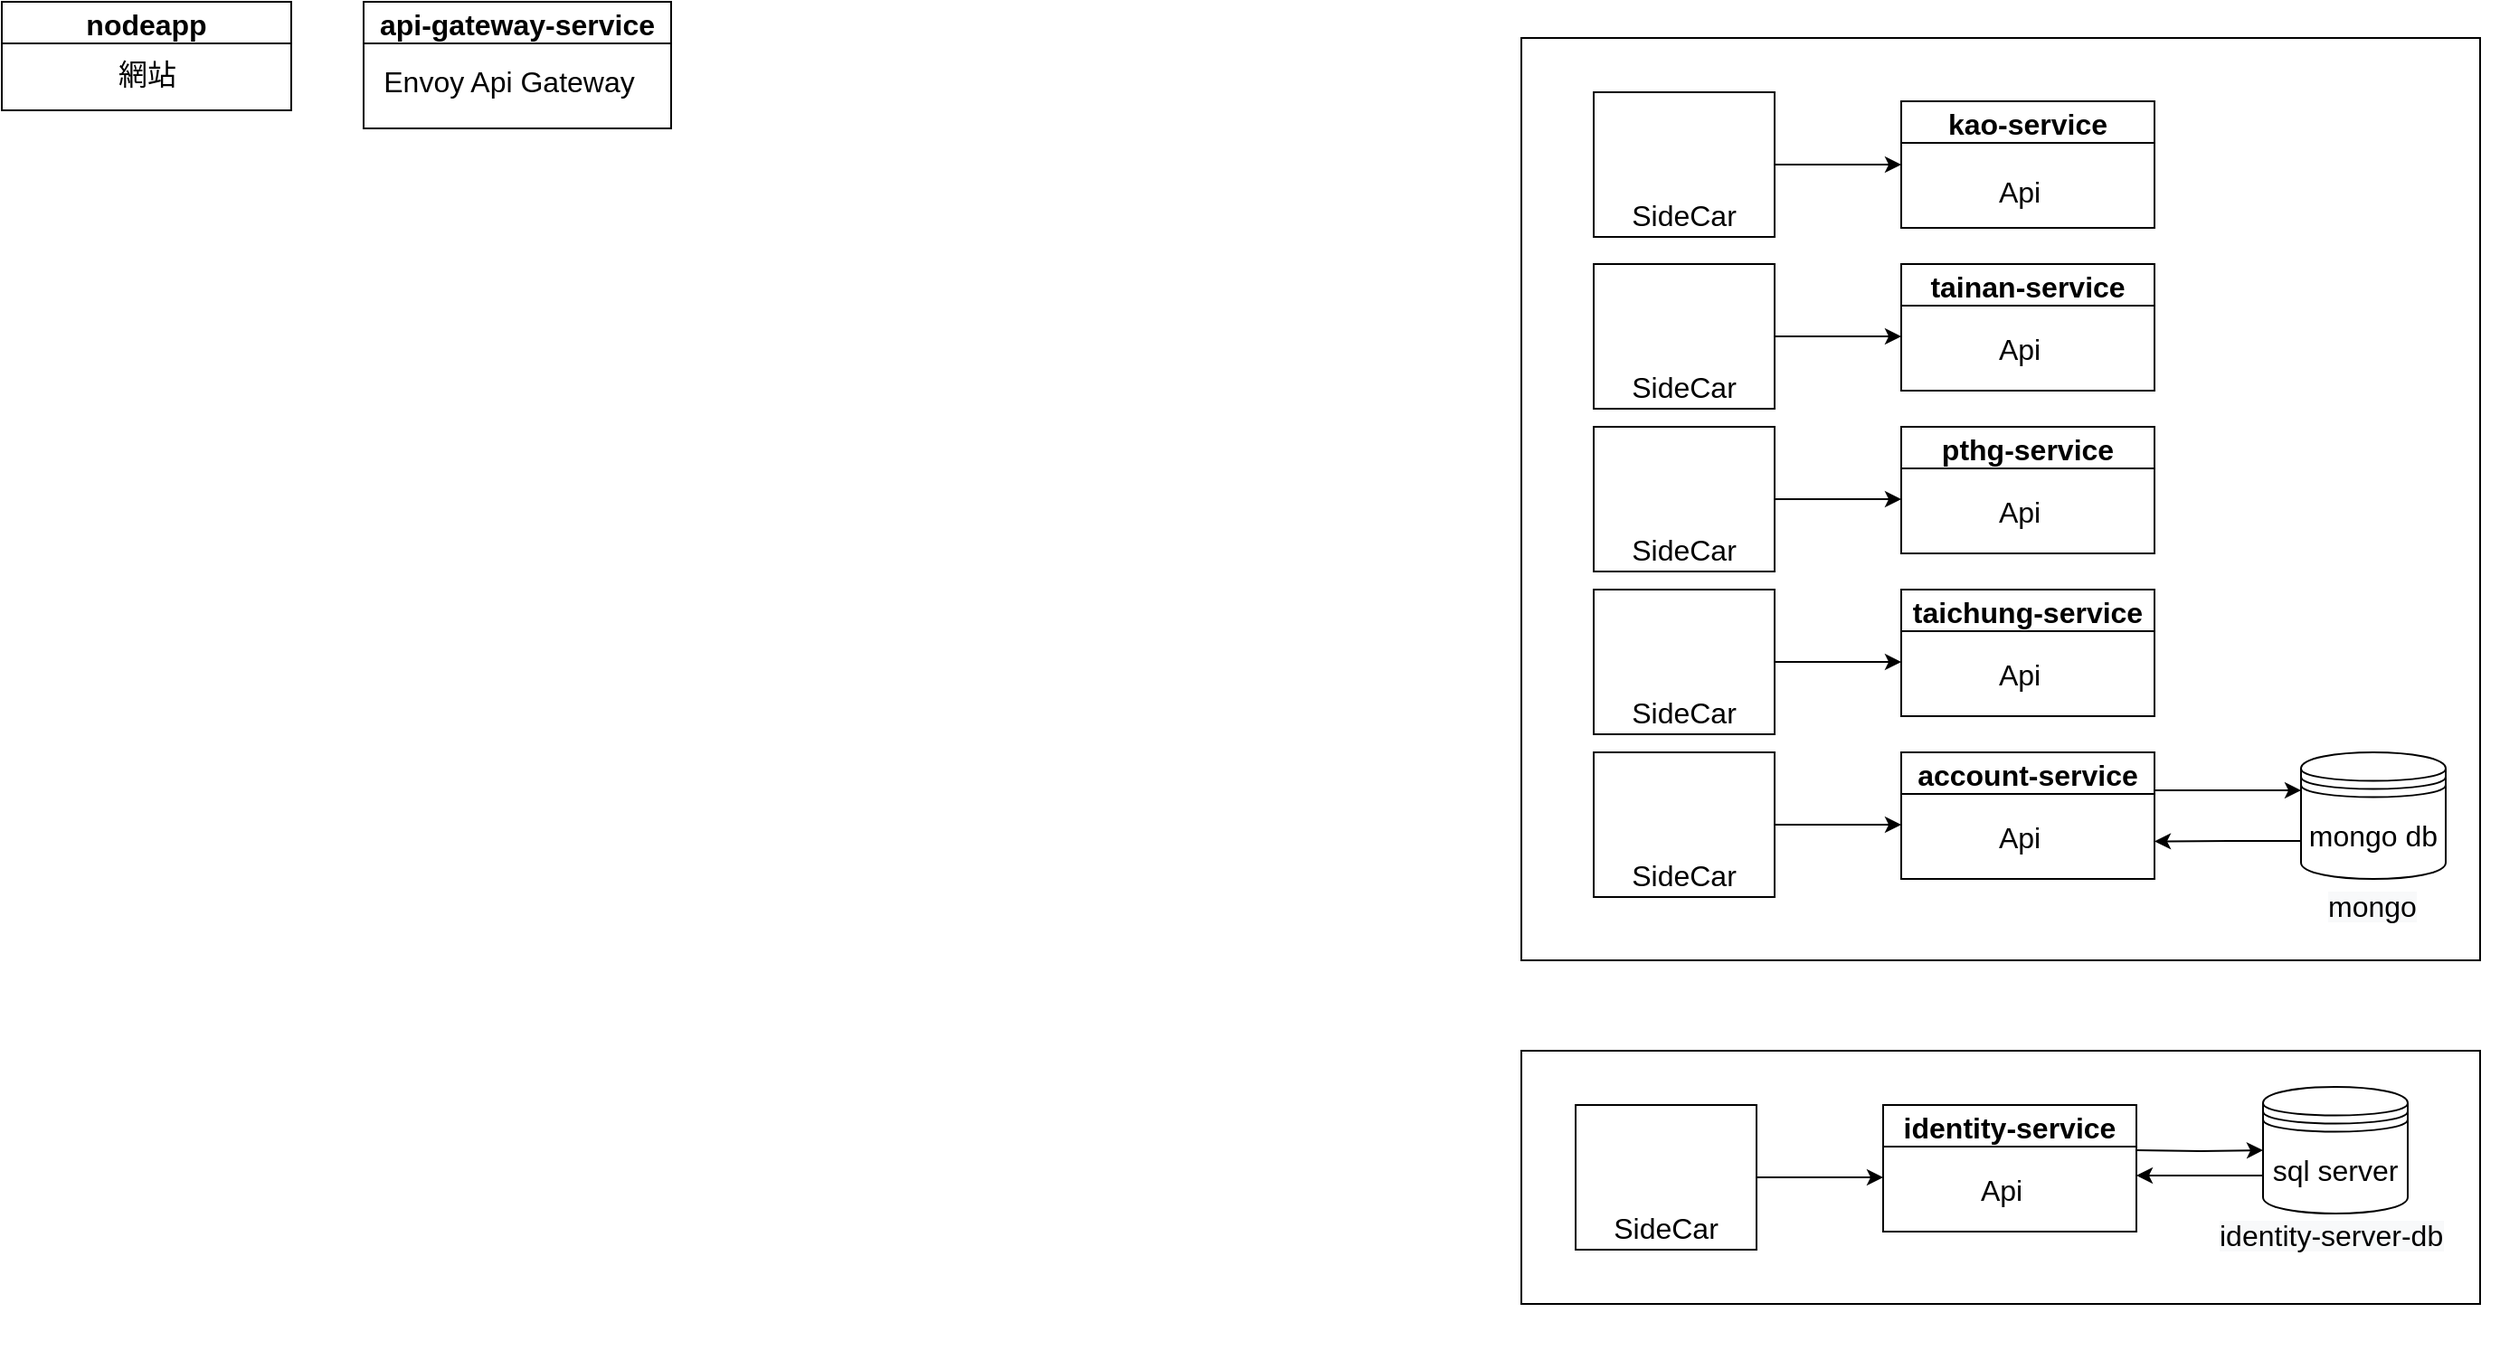 <mxfile version="14.6.0" type="github">
  <diagram id="8w8wabQFdg4WhhDFVWYx" name="Page-1">
    <mxGraphModel dx="1673" dy="831" grid="1" gridSize="10" guides="1" tooltips="1" connect="1" arrows="1" fold="1" page="1" pageScale="1" pageWidth="827" pageHeight="1169" math="0" shadow="0">
      <root>
        <mxCell id="0" />
        <mxCell id="1" parent="0" />
        <mxCell id="OhrNE6VcvfpsGNgGxQ-j-2" value="nodeapp" style="swimlane;fontSize=16;" vertex="1" parent="1">
          <mxGeometry x="10" y="10" width="160" height="60" as="geometry" />
        </mxCell>
        <mxCell id="OhrNE6VcvfpsGNgGxQ-j-3" value="網站" style="text;html=1;align=center;verticalAlign=middle;resizable=0;points=[];autosize=1;strokeColor=none;fontSize=16;" vertex="1" parent="OhrNE6VcvfpsGNgGxQ-j-2">
          <mxGeometry x="55" y="30" width="50" height="20" as="geometry" />
        </mxCell>
        <mxCell id="OhrNE6VcvfpsGNgGxQ-j-10" value="api-gateway-service" style="swimlane;fontSize=16;" vertex="1" parent="1">
          <mxGeometry x="210" y="10" width="170" height="70" as="geometry" />
        </mxCell>
        <mxCell id="OhrNE6VcvfpsGNgGxQ-j-11" value="Envoy Api Gateway" style="text;html=1;align=center;verticalAlign=middle;resizable=0;points=[];autosize=1;strokeColor=none;fontSize=16;" vertex="1" parent="OhrNE6VcvfpsGNgGxQ-j-10">
          <mxGeometry x="5" y="34" width="150" height="20" as="geometry" />
        </mxCell>
        <mxCell id="OhrNE6VcvfpsGNgGxQ-j-68" value="" style="group" vertex="1" connectable="0" parent="1">
          <mxGeometry x="850" y="30" width="530" height="510" as="geometry" />
        </mxCell>
        <UserObject label="" treeRoot="1" id="OhrNE6VcvfpsGNgGxQ-j-64">
          <mxCell style="whiteSpace=wrap;html=1;align=center;treeFolding=1;treeMoving=1;newEdgeStyle={&quot;edgeStyle&quot;:&quot;elbowEdgeStyle&quot;,&quot;startArrow&quot;:&quot;none&quot;,&quot;endArrow&quot;:&quot;none&quot;};fontSize=16;" vertex="1" parent="OhrNE6VcvfpsGNgGxQ-j-68">
            <mxGeometry width="530" height="510" as="geometry" />
          </mxCell>
        </UserObject>
        <mxCell id="OhrNE6VcvfpsGNgGxQ-j-65" value="" style="group" vertex="1" connectable="0" parent="OhrNE6VcvfpsGNgGxQ-j-68">
          <mxGeometry x="40" y="30" width="310" height="445" as="geometry" />
        </mxCell>
        <mxCell id="OhrNE6VcvfpsGNgGxQ-j-8" value="" style="group" vertex="1" connectable="0" parent="OhrNE6VcvfpsGNgGxQ-j-65">
          <mxGeometry width="100" height="80" as="geometry" />
        </mxCell>
        <mxCell id="OhrNE6VcvfpsGNgGxQ-j-6" value="&lt;br style=&quot;font-size: 16px&quot;&gt;SideCar" style="rounded=0;whiteSpace=wrap;html=1;verticalAlign=bottom;fontSize=16;" vertex="1" parent="OhrNE6VcvfpsGNgGxQ-j-8">
          <mxGeometry width="100" height="80" as="geometry" />
        </mxCell>
        <mxCell id="OhrNE6VcvfpsGNgGxQ-j-7" value="" style="shape=image;verticalLabelPosition=bottom;labelBackgroundColor=#ffffff;verticalAlign=top;aspect=fixed;imageAspect=0;image=https://dapr.io/images/dapr.svg;fontSize=16;" vertex="1" parent="OhrNE6VcvfpsGNgGxQ-j-8">
          <mxGeometry x="18" y="7" width="63.89" height="47" as="geometry" />
        </mxCell>
        <mxCell id="OhrNE6VcvfpsGNgGxQ-j-12" value="kao-service" style="swimlane;fontSize=16;" vertex="1" parent="OhrNE6VcvfpsGNgGxQ-j-65">
          <mxGeometry x="170" y="5" width="140" height="70" as="geometry" />
        </mxCell>
        <mxCell id="OhrNE6VcvfpsGNgGxQ-j-13" value="Api" style="text;html=1;align=center;verticalAlign=middle;resizable=0;points=[];autosize=1;strokeColor=none;fontSize=16;" vertex="1" parent="OhrNE6VcvfpsGNgGxQ-j-12">
          <mxGeometry x="45" y="40" width="40" height="20" as="geometry" />
        </mxCell>
        <mxCell id="OhrNE6VcvfpsGNgGxQ-j-14" value="tainan-service" style="swimlane;fontSize=16;" vertex="1" parent="OhrNE6VcvfpsGNgGxQ-j-65">
          <mxGeometry x="170" y="95" width="140" height="70" as="geometry" />
        </mxCell>
        <mxCell id="OhrNE6VcvfpsGNgGxQ-j-15" value="Api" style="text;html=1;align=center;verticalAlign=middle;resizable=0;points=[];autosize=1;strokeColor=none;fontSize=16;" vertex="1" parent="OhrNE6VcvfpsGNgGxQ-j-14">
          <mxGeometry x="45" y="37" width="40" height="20" as="geometry" />
        </mxCell>
        <mxCell id="OhrNE6VcvfpsGNgGxQ-j-16" value="taichung-service" style="swimlane;fontSize=16;" vertex="1" parent="OhrNE6VcvfpsGNgGxQ-j-65">
          <mxGeometry x="170" y="275" width="140" height="70" as="geometry" />
        </mxCell>
        <mxCell id="OhrNE6VcvfpsGNgGxQ-j-17" value="Api" style="text;html=1;align=center;verticalAlign=middle;resizable=0;points=[];autosize=1;strokeColor=none;fontSize=16;" vertex="1" parent="OhrNE6VcvfpsGNgGxQ-j-16">
          <mxGeometry x="45" y="37" width="40" height="20" as="geometry" />
        </mxCell>
        <mxCell id="OhrNE6VcvfpsGNgGxQ-j-20" value="pthg-service" style="swimlane;fontSize=16;" vertex="1" parent="OhrNE6VcvfpsGNgGxQ-j-65">
          <mxGeometry x="170" y="185" width="140" height="70" as="geometry" />
        </mxCell>
        <mxCell id="OhrNE6VcvfpsGNgGxQ-j-21" value="Api" style="text;html=1;align=center;verticalAlign=middle;resizable=0;points=[];autosize=1;strokeColor=none;fontSize=16;" vertex="1" parent="OhrNE6VcvfpsGNgGxQ-j-20">
          <mxGeometry x="45" y="37" width="40" height="20" as="geometry" />
        </mxCell>
        <mxCell id="OhrNE6VcvfpsGNgGxQ-j-22" value="account-service" style="swimlane;fontSize=16;" vertex="1" parent="OhrNE6VcvfpsGNgGxQ-j-65">
          <mxGeometry x="170" y="365" width="140" height="70" as="geometry" />
        </mxCell>
        <mxCell id="OhrNE6VcvfpsGNgGxQ-j-23" value="Api" style="text;html=1;align=center;verticalAlign=middle;resizable=0;points=[];autosize=1;strokeColor=none;fontSize=16;" vertex="1" parent="OhrNE6VcvfpsGNgGxQ-j-22">
          <mxGeometry x="45" y="37" width="40" height="20" as="geometry" />
        </mxCell>
        <mxCell id="OhrNE6VcvfpsGNgGxQ-j-24" style="edgeStyle=orthogonalEdgeStyle;rounded=0;orthogonalLoop=1;jettySize=auto;html=1;exitX=1;exitY=0.5;exitDx=0;exitDy=0;entryX=0;entryY=0.5;entryDx=0;entryDy=0;fontSize=16;" edge="1" parent="OhrNE6VcvfpsGNgGxQ-j-65" source="OhrNE6VcvfpsGNgGxQ-j-6" target="OhrNE6VcvfpsGNgGxQ-j-12">
          <mxGeometry relative="1" as="geometry" />
        </mxCell>
        <mxCell id="OhrNE6VcvfpsGNgGxQ-j-25" value="" style="group" vertex="1" connectable="0" parent="OhrNE6VcvfpsGNgGxQ-j-65">
          <mxGeometry y="95" width="100" height="80" as="geometry" />
        </mxCell>
        <mxCell id="OhrNE6VcvfpsGNgGxQ-j-26" value="&lt;br style=&quot;font-size: 16px&quot;&gt;SideCar" style="rounded=0;whiteSpace=wrap;html=1;verticalAlign=bottom;fontSize=16;" vertex="1" parent="OhrNE6VcvfpsGNgGxQ-j-25">
          <mxGeometry width="100" height="80" as="geometry" />
        </mxCell>
        <mxCell id="OhrNE6VcvfpsGNgGxQ-j-27" value="" style="shape=image;verticalLabelPosition=bottom;labelBackgroundColor=#ffffff;verticalAlign=top;aspect=fixed;imageAspect=0;image=https://dapr.io/images/dapr.svg;fontSize=16;" vertex="1" parent="OhrNE6VcvfpsGNgGxQ-j-25">
          <mxGeometry x="18" y="7" width="63.89" height="47" as="geometry" />
        </mxCell>
        <mxCell id="OhrNE6VcvfpsGNgGxQ-j-28" style="edgeStyle=orthogonalEdgeStyle;rounded=0;orthogonalLoop=1;jettySize=auto;html=1;exitX=1;exitY=0.5;exitDx=0;exitDy=0;entryX=0;entryY=0.5;entryDx=0;entryDy=0;fontSize=16;" edge="1" parent="OhrNE6VcvfpsGNgGxQ-j-65" source="OhrNE6VcvfpsGNgGxQ-j-26">
          <mxGeometry relative="1" as="geometry">
            <mxPoint x="170" y="135" as="targetPoint" />
          </mxGeometry>
        </mxCell>
        <mxCell id="OhrNE6VcvfpsGNgGxQ-j-34" value="" style="group" vertex="1" connectable="0" parent="OhrNE6VcvfpsGNgGxQ-j-65">
          <mxGeometry y="185" width="100" height="80" as="geometry" />
        </mxCell>
        <mxCell id="OhrNE6VcvfpsGNgGxQ-j-35" value="&lt;br style=&quot;font-size: 16px&quot;&gt;SideCar" style="rounded=0;whiteSpace=wrap;html=1;verticalAlign=bottom;fontSize=16;" vertex="1" parent="OhrNE6VcvfpsGNgGxQ-j-34">
          <mxGeometry width="100" height="80" as="geometry" />
        </mxCell>
        <mxCell id="OhrNE6VcvfpsGNgGxQ-j-36" value="" style="shape=image;verticalLabelPosition=bottom;labelBackgroundColor=#ffffff;verticalAlign=top;aspect=fixed;imageAspect=0;image=https://dapr.io/images/dapr.svg;fontSize=16;" vertex="1" parent="OhrNE6VcvfpsGNgGxQ-j-34">
          <mxGeometry x="18" y="7" width="63.89" height="47" as="geometry" />
        </mxCell>
        <mxCell id="OhrNE6VcvfpsGNgGxQ-j-37" style="edgeStyle=orthogonalEdgeStyle;rounded=0;orthogonalLoop=1;jettySize=auto;html=1;exitX=1;exitY=0.5;exitDx=0;exitDy=0;entryX=0;entryY=0.5;entryDx=0;entryDy=0;fontSize=16;" edge="1" parent="OhrNE6VcvfpsGNgGxQ-j-65" source="OhrNE6VcvfpsGNgGxQ-j-35">
          <mxGeometry relative="1" as="geometry">
            <mxPoint x="170" y="225" as="targetPoint" />
          </mxGeometry>
        </mxCell>
        <mxCell id="OhrNE6VcvfpsGNgGxQ-j-38" value="" style="group" vertex="1" connectable="0" parent="OhrNE6VcvfpsGNgGxQ-j-65">
          <mxGeometry y="275" width="100" height="80" as="geometry" />
        </mxCell>
        <mxCell id="OhrNE6VcvfpsGNgGxQ-j-39" value="&lt;br style=&quot;font-size: 16px&quot;&gt;SideCar" style="rounded=0;whiteSpace=wrap;html=1;verticalAlign=bottom;fontSize=16;" vertex="1" parent="OhrNE6VcvfpsGNgGxQ-j-38">
          <mxGeometry width="100" height="80" as="geometry" />
        </mxCell>
        <mxCell id="OhrNE6VcvfpsGNgGxQ-j-40" value="" style="shape=image;verticalLabelPosition=bottom;labelBackgroundColor=#ffffff;verticalAlign=top;aspect=fixed;imageAspect=0;image=https://dapr.io/images/dapr.svg;fontSize=16;" vertex="1" parent="OhrNE6VcvfpsGNgGxQ-j-38">
          <mxGeometry x="18" y="7" width="63.89" height="47" as="geometry" />
        </mxCell>
        <mxCell id="OhrNE6VcvfpsGNgGxQ-j-41" style="edgeStyle=orthogonalEdgeStyle;rounded=0;orthogonalLoop=1;jettySize=auto;html=1;exitX=1;exitY=0.5;exitDx=0;exitDy=0;entryX=0;entryY=0.5;entryDx=0;entryDy=0;fontSize=16;" edge="1" parent="OhrNE6VcvfpsGNgGxQ-j-65" source="OhrNE6VcvfpsGNgGxQ-j-39">
          <mxGeometry relative="1" as="geometry">
            <mxPoint x="170" y="315" as="targetPoint" />
          </mxGeometry>
        </mxCell>
        <mxCell id="OhrNE6VcvfpsGNgGxQ-j-42" value="" style="group" vertex="1" connectable="0" parent="OhrNE6VcvfpsGNgGxQ-j-65">
          <mxGeometry y="365" width="100" height="80" as="geometry" />
        </mxCell>
        <mxCell id="OhrNE6VcvfpsGNgGxQ-j-43" value="&lt;br style=&quot;font-size: 16px&quot;&gt;SideCar" style="rounded=0;whiteSpace=wrap;html=1;verticalAlign=bottom;fontSize=16;" vertex="1" parent="OhrNE6VcvfpsGNgGxQ-j-42">
          <mxGeometry width="100" height="80" as="geometry" />
        </mxCell>
        <mxCell id="OhrNE6VcvfpsGNgGxQ-j-44" value="" style="shape=image;verticalLabelPosition=bottom;labelBackgroundColor=#ffffff;verticalAlign=top;aspect=fixed;imageAspect=0;image=https://dapr.io/images/dapr.svg;fontSize=16;" vertex="1" parent="OhrNE6VcvfpsGNgGxQ-j-42">
          <mxGeometry x="18" y="7" width="63.89" height="47" as="geometry" />
        </mxCell>
        <mxCell id="OhrNE6VcvfpsGNgGxQ-j-45" style="edgeStyle=orthogonalEdgeStyle;rounded=0;orthogonalLoop=1;jettySize=auto;html=1;exitX=1;exitY=0.5;exitDx=0;exitDy=0;entryX=0;entryY=0.5;entryDx=0;entryDy=0;fontSize=16;" edge="1" parent="OhrNE6VcvfpsGNgGxQ-j-65" source="OhrNE6VcvfpsGNgGxQ-j-43">
          <mxGeometry relative="1" as="geometry">
            <mxPoint x="170" y="405" as="targetPoint" />
          </mxGeometry>
        </mxCell>
        <mxCell id="OhrNE6VcvfpsGNgGxQ-j-63" style="edgeStyle=orthogonalEdgeStyle;rounded=0;orthogonalLoop=1;jettySize=auto;html=1;exitX=0;exitY=0.7;exitDx=0;exitDy=0;fontSize=16;" edge="1" parent="OhrNE6VcvfpsGNgGxQ-j-65" source="OhrNE6VcvfpsGNgGxQ-j-60">
          <mxGeometry relative="1" as="geometry">
            <mxPoint x="310" y="414.238" as="targetPoint" />
          </mxGeometry>
        </mxCell>
        <mxCell id="OhrNE6VcvfpsGNgGxQ-j-62" style="edgeStyle=orthogonalEdgeStyle;rounded=0;orthogonalLoop=1;jettySize=auto;html=1;exitX=1;exitY=0.25;exitDx=0;exitDy=0;entryX=0;entryY=0.3;entryDx=0;entryDy=0;fontSize=16;" edge="1" parent="OhrNE6VcvfpsGNgGxQ-j-68" source="OhrNE6VcvfpsGNgGxQ-j-22" target="OhrNE6VcvfpsGNgGxQ-j-60">
          <mxGeometry relative="1" as="geometry">
            <Array as="points">
              <mxPoint x="350" y="416" />
            </Array>
          </mxGeometry>
        </mxCell>
        <mxCell id="OhrNE6VcvfpsGNgGxQ-j-60" value="mongo db" style="shape=datastore;whiteSpace=wrap;html=1;fontSize=16;" vertex="1" parent="OhrNE6VcvfpsGNgGxQ-j-68">
          <mxGeometry x="431" y="395" width="80" height="70" as="geometry" />
        </mxCell>
        <mxCell id="OhrNE6VcvfpsGNgGxQ-j-61" value="&lt;span style=&quot;color: rgb(0 , 0 , 0) ; font-family: &amp;#34;helvetica&amp;#34; ; font-size: 16px ; font-style: normal ; font-weight: 400 ; letter-spacing: normal ; text-align: center ; text-indent: 0px ; text-transform: none ; word-spacing: 0px ; background-color: rgb(248 , 249 , 250) ; display: inline ; float: none&quot;&gt;mongo&lt;/span&gt;" style="text;whiteSpace=wrap;html=1;fontSize=16;verticalAlign=middle;" vertex="1" parent="OhrNE6VcvfpsGNgGxQ-j-68">
          <mxGeometry x="444" y="470" width="57" height="20" as="geometry" />
        </mxCell>
        <mxCell id="OhrNE6VcvfpsGNgGxQ-j-71" value="" style="group" vertex="1" connectable="0" parent="1">
          <mxGeometry x="290" y="630" width="540" height="130" as="geometry" />
        </mxCell>
        <mxCell id="OhrNE6VcvfpsGNgGxQ-j-72" value="" style="group" vertex="1" connectable="0" parent="OhrNE6VcvfpsGNgGxQ-j-71">
          <mxGeometry x="560" y="-40" width="540" height="140" as="geometry" />
        </mxCell>
        <UserObject label="" treeRoot="1" id="OhrNE6VcvfpsGNgGxQ-j-69">
          <mxCell style="whiteSpace=wrap;html=1;align=center;treeFolding=1;treeMoving=1;newEdgeStyle={&quot;edgeStyle&quot;:&quot;elbowEdgeStyle&quot;,&quot;startArrow&quot;:&quot;none&quot;,&quot;endArrow&quot;:&quot;none&quot;};fontSize=16;" vertex="1" parent="OhrNE6VcvfpsGNgGxQ-j-72">
            <mxGeometry width="530" height="140" as="geometry" />
          </mxCell>
        </UserObject>
        <mxCell id="OhrNE6VcvfpsGNgGxQ-j-52" value="" style="group" vertex="1" connectable="0" parent="OhrNE6VcvfpsGNgGxQ-j-72">
          <mxGeometry x="390" y="20" width="150" height="100" as="geometry" />
        </mxCell>
        <mxCell id="OhrNE6VcvfpsGNgGxQ-j-50" value="sql server" style="shape=datastore;whiteSpace=wrap;html=1;fontSize=16;" vertex="1" parent="OhrNE6VcvfpsGNgGxQ-j-52">
          <mxGeometry x="20" width="80" height="70" as="geometry" />
        </mxCell>
        <mxCell id="OhrNE6VcvfpsGNgGxQ-j-51" value="&lt;span style=&quot;color: rgb(0, 0, 0); font-family: helvetica; font-size: 16px; font-style: normal; font-weight: 400; letter-spacing: normal; text-align: center; text-indent: 0px; text-transform: none; word-spacing: 0px; background-color: rgb(248, 249, 250); display: inline; float: none;&quot;&gt;identity-server-db&lt;/span&gt;" style="text;whiteSpace=wrap;html=1;fontSize=16;verticalAlign=middle;" vertex="1" parent="OhrNE6VcvfpsGNgGxQ-j-52">
          <mxGeometry x="-6" y="67" width="150" height="30" as="geometry" />
        </mxCell>
        <mxCell id="OhrNE6VcvfpsGNgGxQ-j-70" value="" style="group" vertex="1" connectable="0" parent="OhrNE6VcvfpsGNgGxQ-j-72">
          <mxGeometry x="30" y="30" width="310" height="80" as="geometry" />
        </mxCell>
        <mxCell id="OhrNE6VcvfpsGNgGxQ-j-58" style="edgeStyle=orthogonalEdgeStyle;rounded=0;orthogonalLoop=1;jettySize=auto;html=1;fontSize=16;" edge="1" parent="OhrNE6VcvfpsGNgGxQ-j-70" target="OhrNE6VcvfpsGNgGxQ-j-50">
          <mxGeometry relative="1" as="geometry">
            <mxPoint x="310" y="25" as="sourcePoint" />
          </mxGeometry>
        </mxCell>
        <mxCell id="OhrNE6VcvfpsGNgGxQ-j-18" value="identity-service" style="swimlane;fontSize=16;" vertex="1" parent="OhrNE6VcvfpsGNgGxQ-j-70">
          <mxGeometry x="170" width="140" height="70" as="geometry" />
        </mxCell>
        <mxCell id="OhrNE6VcvfpsGNgGxQ-j-19" value="Api" style="text;html=1;align=center;verticalAlign=middle;resizable=0;points=[];autosize=1;strokeColor=none;fontSize=16;" vertex="1" parent="OhrNE6VcvfpsGNgGxQ-j-18">
          <mxGeometry x="45" y="37" width="40" height="20" as="geometry" />
        </mxCell>
        <mxCell id="OhrNE6VcvfpsGNgGxQ-j-46" value="" style="group" vertex="1" connectable="0" parent="OhrNE6VcvfpsGNgGxQ-j-70">
          <mxGeometry width="100" height="80" as="geometry" />
        </mxCell>
        <mxCell id="OhrNE6VcvfpsGNgGxQ-j-47" value="&lt;br style=&quot;font-size: 16px&quot;&gt;SideCar" style="rounded=0;whiteSpace=wrap;html=1;verticalAlign=bottom;fontSize=16;" vertex="1" parent="OhrNE6VcvfpsGNgGxQ-j-46">
          <mxGeometry width="100" height="80" as="geometry" />
        </mxCell>
        <mxCell id="OhrNE6VcvfpsGNgGxQ-j-48" value="" style="shape=image;verticalLabelPosition=bottom;labelBackgroundColor=#ffffff;verticalAlign=top;aspect=fixed;imageAspect=0;image=https://dapr.io/images/dapr.svg;fontSize=16;" vertex="1" parent="OhrNE6VcvfpsGNgGxQ-j-46">
          <mxGeometry x="18" y="7" width="63.89" height="47" as="geometry" />
        </mxCell>
        <mxCell id="OhrNE6VcvfpsGNgGxQ-j-49" style="edgeStyle=orthogonalEdgeStyle;rounded=0;orthogonalLoop=1;jettySize=auto;html=1;exitX=1;exitY=0.5;exitDx=0;exitDy=0;entryX=0;entryY=0.5;entryDx=0;entryDy=0;fontSize=16;" edge="1" parent="OhrNE6VcvfpsGNgGxQ-j-70" source="OhrNE6VcvfpsGNgGxQ-j-47">
          <mxGeometry relative="1" as="geometry">
            <mxPoint x="170" y="40" as="targetPoint" />
          </mxGeometry>
        </mxCell>
        <mxCell id="OhrNE6VcvfpsGNgGxQ-j-57" style="edgeStyle=orthogonalEdgeStyle;rounded=0;orthogonalLoop=1;jettySize=auto;html=1;exitX=0;exitY=0.7;exitDx=0;exitDy=0;fontSize=16;" edge="1" parent="OhrNE6VcvfpsGNgGxQ-j-70" source="OhrNE6VcvfpsGNgGxQ-j-50">
          <mxGeometry relative="1" as="geometry">
            <mxPoint x="310" y="39" as="targetPoint" />
          </mxGeometry>
        </mxCell>
      </root>
    </mxGraphModel>
  </diagram>
</mxfile>
